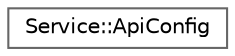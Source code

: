 digraph "类继承关系图"
{
 // LATEX_PDF_SIZE
  bgcolor="transparent";
  edge [fontname=Helvetica,fontsize=10,labelfontname=Helvetica,labelfontsize=10];
  node [fontname=Helvetica,fontsize=10,shape=box,height=0.2,width=0.4];
  rankdir="LR";
  Node0 [id="Node000000",label="Service::ApiConfig",height=0.2,width=0.4,color="grey40", fillcolor="white", style="filled",URL="$struct_j_q_http_server_1_1_service_1_1_api_config.html",tooltip="API接口配置结构体"];
}
